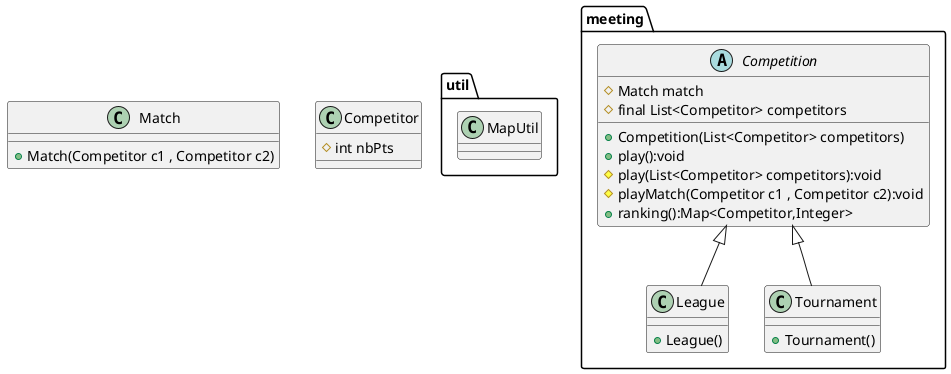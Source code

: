 @startuml
package util{

class MapUtil{
}
}
class Match{

+ Match(Competitor c1 , Competitor c2)
}

class Competitor{
# int nbPts
}

package meeting {

abstract class Competition{

# Match match
# final List<Competitor> competitors
+ Competition(List<Competitor> competitors)
+ play():void
# play(List<Competitor> competitors):void
# playMatch(Competitor c1 , Competitor c2):void
+ ranking():Map<Competitor,Integer>

}

class League{

+ League()

}
class Tournament{

+ Tournament()

}

Competition <|-- Tournament
Competition <|-- League
}
@enduml
